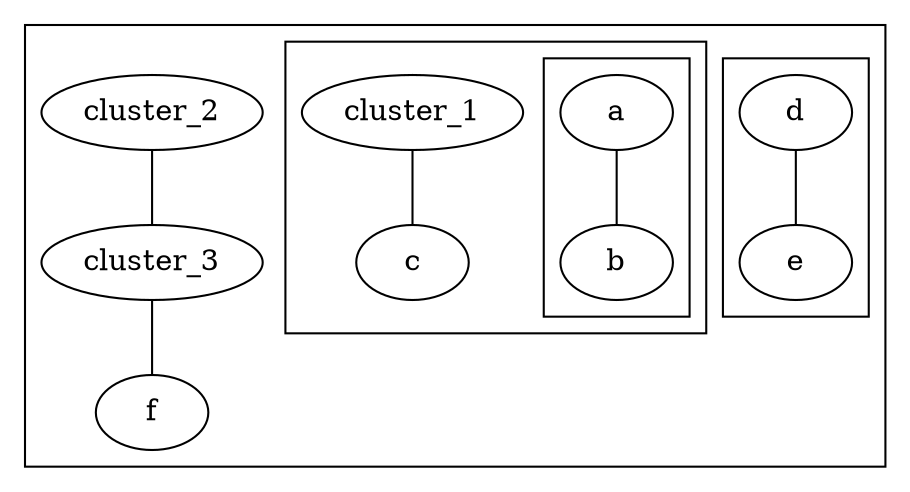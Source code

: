 digraph G {
  edge [dir=none]
  subgraph cluster_4 {
cluster_2 []
cluster_3 []
n_10 [label="f" style="setlinewidth(1)" ]
cluster_2 -> cluster_3 []
cluster_3 -> n_10 []
    subgraph cluster_2 {
n_8 [label="d" style="setlinewidth(1)" ]
n_9 [label="e" style="setlinewidth(1)" ]
n_8 -> n_9 []
    }
    subgraph cluster_3 {
cluster_1 []
n_7 [label="c" style="setlinewidth(1)" ]
cluster_1 -> n_7 []
      subgraph cluster_1 {
n_5 [label="a" style="setlinewidth(1)" ]
n_6 [label="b" style="setlinewidth(1)" ]
n_5 -> n_6 []
      }
    }
  }
}
